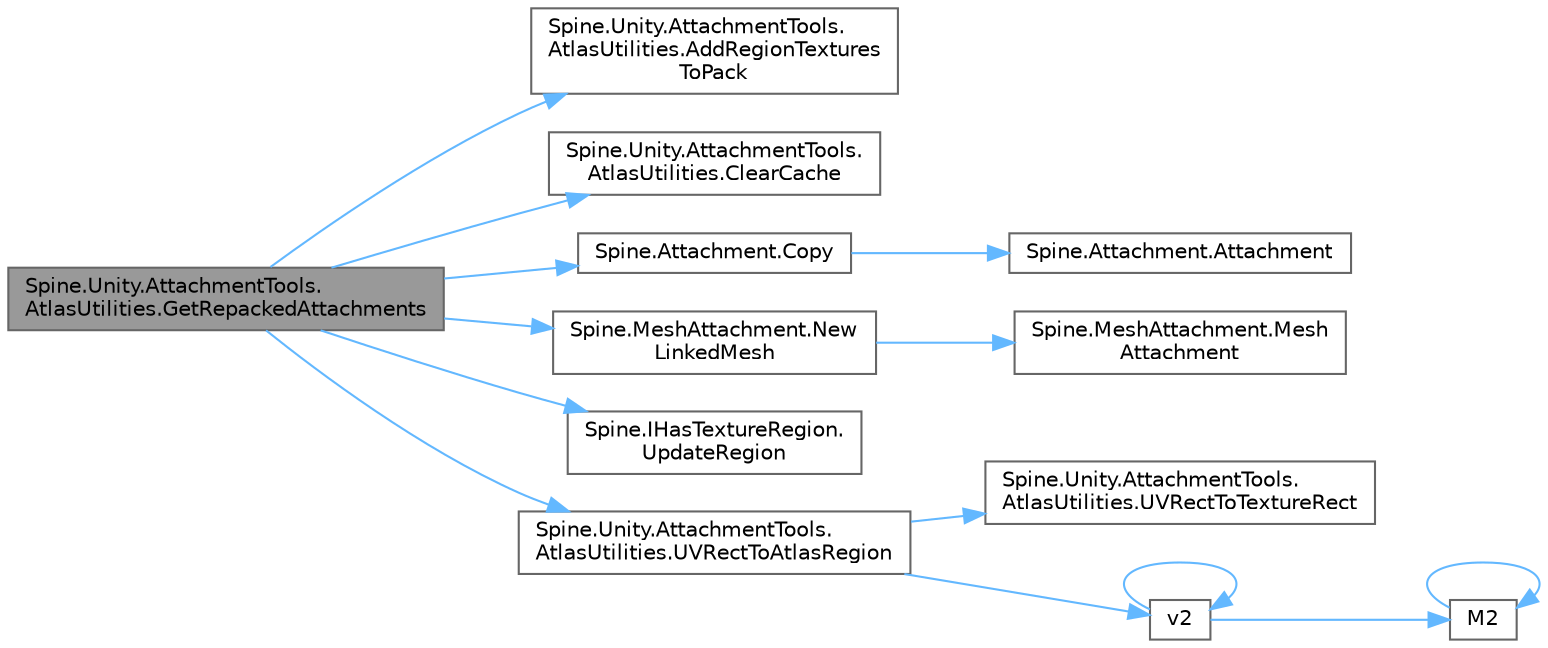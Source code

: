 digraph "Spine.Unity.AttachmentTools.AtlasUtilities.GetRepackedAttachments"
{
 // LATEX_PDF_SIZE
  bgcolor="transparent";
  edge [fontname=Helvetica,fontsize=10,labelfontname=Helvetica,labelfontsize=10];
  node [fontname=Helvetica,fontsize=10,shape=box,height=0.2,width=0.4];
  rankdir="LR";
  Node1 [id="Node000001",label="Spine.Unity.AttachmentTools.\lAtlasUtilities.GetRepackedAttachments",height=0.2,width=0.4,color="gray40", fillcolor="grey60", style="filled", fontcolor="black",tooltip="Fills the outputAttachments list with new attachment objects based on the attachments in sourceAttach..."];
  Node1 -> Node2 [id="edge1_Node000001_Node000002",color="steelblue1",style="solid",tooltip=" "];
  Node2 [id="Node000002",label="Spine.Unity.AttachmentTools.\lAtlasUtilities.AddRegionTextures\lToPack",height=0.2,width=0.4,color="grey40", fillcolor="white", style="filled",URL="$class_spine_1_1_unity_1_1_attachment_tools_1_1_atlas_utilities.html#ac85153fecedd3278d0ce136ee346fdfd",tooltip=" "];
  Node1 -> Node3 [id="edge2_Node000001_Node000003",color="steelblue1",style="solid",tooltip=" "];
  Node3 [id="Node000003",label="Spine.Unity.AttachmentTools.\lAtlasUtilities.ClearCache",height=0.2,width=0.4,color="grey40", fillcolor="white", style="filled",URL="$class_spine_1_1_unity_1_1_attachment_tools_1_1_atlas_utilities.html#a2abd8d25b488734bf7679e13b3dda982",tooltip="Frees up textures cached by repacking and remapping operations."];
  Node1 -> Node4 [id="edge3_Node000001_Node000004",color="steelblue1",style="solid",tooltip=" "];
  Node4 [id="Node000004",label="Spine.Attachment.Copy",height=0.2,width=0.4,color="grey40", fillcolor="white", style="filled",URL="$class_spine_1_1_attachment.html#a9e39d7f3885810a0f8f34285f53b2e2b",tooltip="Returns a copy of the attachment."];
  Node4 -> Node5 [id="edge4_Node000004_Node000005",color="steelblue1",style="solid",tooltip=" "];
  Node5 [id="Node000005",label="Spine.Attachment.Attachment",height=0.2,width=0.4,color="grey40", fillcolor="white", style="filled",URL="$class_spine_1_1_attachment.html#afc368094ebe8f1ca00ba06bf6752b029",tooltip=" "];
  Node1 -> Node6 [id="edge5_Node000001_Node000006",color="steelblue1",style="solid",tooltip=" "];
  Node6 [id="Node000006",label="Spine.MeshAttachment.New\lLinkedMesh",height=0.2,width=0.4,color="grey40", fillcolor="white", style="filled",URL="$class_spine_1_1_mesh_attachment.html#ace78f0c65fbc1e7b2278084ef537bb13",tooltip="Returns a new mesh with this mesh set as the ParentMesh."];
  Node6 -> Node7 [id="edge6_Node000006_Node000007",color="steelblue1",style="solid",tooltip=" "];
  Node7 [id="Node000007",label="Spine.MeshAttachment.Mesh\lAttachment",height=0.2,width=0.4,color="grey40", fillcolor="white", style="filled",URL="$class_spine_1_1_mesh_attachment.html#ab726296bc9ce3b0f221f0f88ed447329",tooltip=" "];
  Node1 -> Node8 [id="edge7_Node000001_Node000008",color="steelblue1",style="solid",tooltip=" "];
  Node8 [id="Node000008",label="Spine.IHasTextureRegion.\lUpdateRegion",height=0.2,width=0.4,color="grey40", fillcolor="white", style="filled",URL="$interface_spine_1_1_i_has_texture_region.html#a37a36abf5d7be9ae3b8e48a7ff3c7fc2",tooltip="Updates any values the attachment calculates using the Region. Must be called after setting the Regio..."];
  Node1 -> Node9 [id="edge8_Node000001_Node000009",color="steelblue1",style="solid",tooltip=" "];
  Node9 [id="Node000009",label="Spine.Unity.AttachmentTools.\lAtlasUtilities.UVRectToAtlasRegion",height=0.2,width=0.4,color="grey40", fillcolor="white", style="filled",URL="$class_spine_1_1_unity_1_1_attachment_tools_1_1_atlas_utilities.html#a3cb4b357c187f62f3149d4034576e652",tooltip="Creates a new Spine AtlasRegion according to a Unity UV Rect (x-right, y-up, uv-normalized)."];
  Node9 -> Node10 [id="edge9_Node000009_Node000010",color="steelblue1",style="solid",tooltip=" "];
  Node10 [id="Node000010",label="Spine.Unity.AttachmentTools.\lAtlasUtilities.UVRectToTextureRect",height=0.2,width=0.4,color="grey40", fillcolor="white", style="filled",URL="$class_spine_1_1_unity_1_1_attachment_tools_1_1_atlas_utilities.html#a915077dce0bb1d74f9b389cee439ed21",tooltip="Denormalize a uvRect into a texture-space Rect."];
  Node9 -> Node11 [id="edge10_Node000009_Node000011",color="steelblue1",style="solid",tooltip=" "];
  Node11 [id="Node000011",label="v2",height=0.2,width=0.4,color="grey40", fillcolor="white", style="filled",URL="$_tutorial___reshape_mat2_vec_8cpp.html#a3eb30a79de469336df46f4f5f0bfb84f",tooltip=" "];
  Node11 -> Node12 [id="edge11_Node000011_Node000012",color="steelblue1",style="solid",tooltip=" "];
  Node12 [id="Node000012",label="M2",height=0.2,width=0.4,color="grey40", fillcolor="white", style="filled",URL="$_tutorial___reshape_mat2_mat_8cpp.html#ae3dc3553f10a3c3e5d701dc35895d1e4",tooltip=" "];
  Node12 -> Node12 [id="edge12_Node000012_Node000012",color="steelblue1",style="solid",tooltip=" "];
  Node11 -> Node11 [id="edge13_Node000011_Node000011",color="steelblue1",style="solid",tooltip=" "];
}
